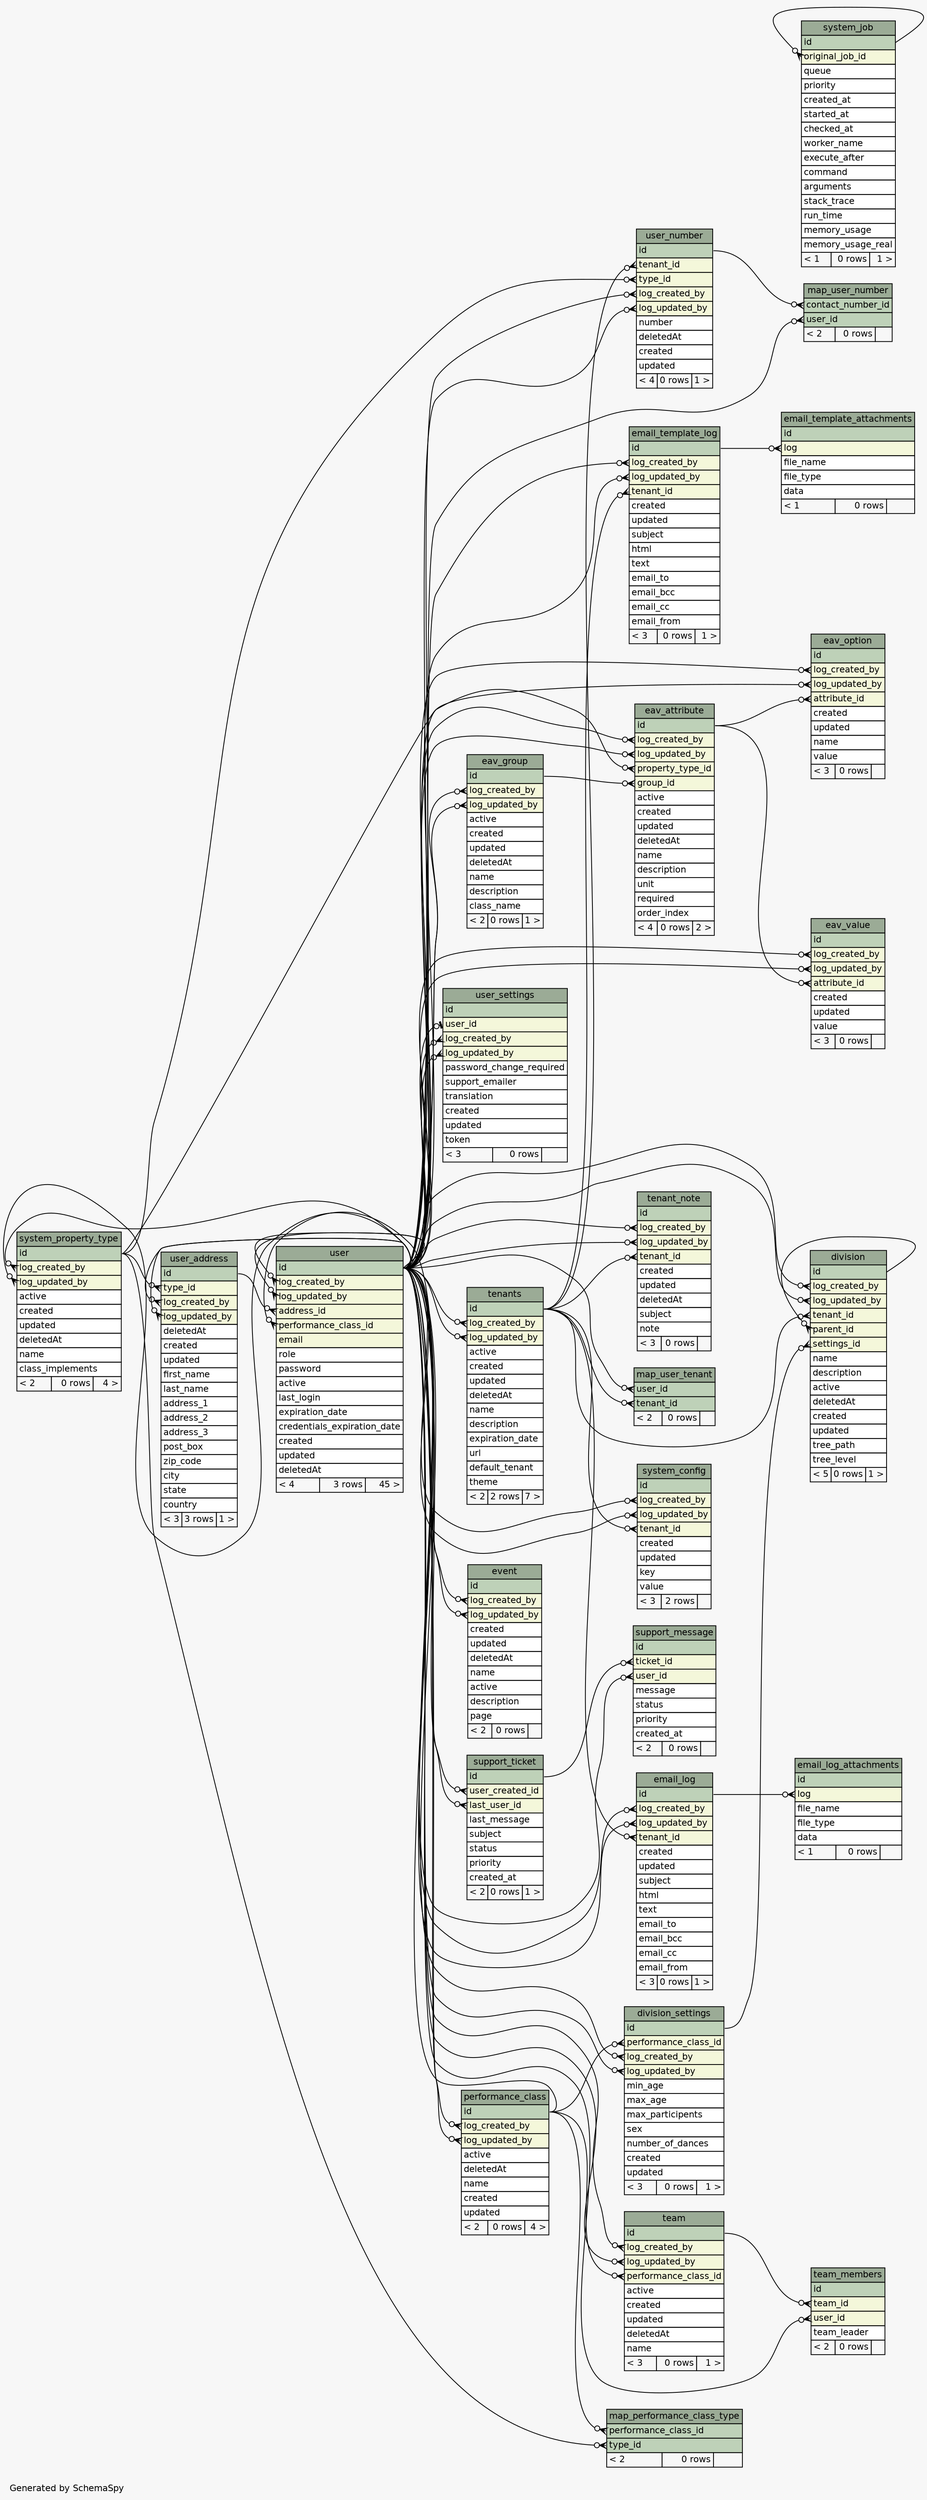 // dot 2.38.0 on Linux 4.9.0-5-amd64
// SchemaSpy rev 590
digraph "largeRelationshipsDiagram" {
  graph [
    rankdir="RL"
    bgcolor="#f7f7f7"
    label="\nGenerated by SchemaSpy"
    labeljust="l"
    nodesep="0.18"
    ranksep="0.46"
    fontname="Helvetica"
    fontsize="11"
  ];
  node [
    fontname="Helvetica"
    fontsize="11"
    shape="plaintext"
  ];
  edge [
    arrowsize="0.8"
  ];
  "division" [
    label=<
    <TABLE BORDER="0" CELLBORDER="1" CELLSPACING="0" BGCOLOR="#ffffff">
      <TR><TD COLSPAN="3" BGCOLOR="#9bab96" ALIGN="CENTER">division</TD></TR>
      <TR><TD PORT="id" COLSPAN="3" BGCOLOR="#bed1b8" ALIGN="LEFT">id</TD></TR>
      <TR><TD PORT="log_created_by" COLSPAN="3" BGCOLOR="#f4f7da" ALIGN="LEFT">log_created_by</TD></TR>
      <TR><TD PORT="log_updated_by" COLSPAN="3" BGCOLOR="#f4f7da" ALIGN="LEFT">log_updated_by</TD></TR>
      <TR><TD PORT="tenant_id" COLSPAN="3" BGCOLOR="#f4f7da" ALIGN="LEFT">tenant_id</TD></TR>
      <TR><TD PORT="parent_id" COLSPAN="3" BGCOLOR="#f4f7da" ALIGN="LEFT">parent_id</TD></TR>
      <TR><TD PORT="settings_id" COLSPAN="3" BGCOLOR="#f4f7da" ALIGN="LEFT">settings_id</TD></TR>
      <TR><TD PORT="name" COLSPAN="3" ALIGN="LEFT">name</TD></TR>
      <TR><TD PORT="description" COLSPAN="3" ALIGN="LEFT">description</TD></TR>
      <TR><TD PORT="active" COLSPAN="3" ALIGN="LEFT">active</TD></TR>
      <TR><TD PORT="deletedAt" COLSPAN="3" ALIGN="LEFT">deletedAt</TD></TR>
      <TR><TD PORT="created" COLSPAN="3" ALIGN="LEFT">created</TD></TR>
      <TR><TD PORT="updated" COLSPAN="3" ALIGN="LEFT">updated</TD></TR>
      <TR><TD PORT="tree_path" COLSPAN="3" ALIGN="LEFT">tree_path</TD></TR>
      <TR><TD PORT="tree_level" COLSPAN="3" ALIGN="LEFT">tree_level</TD></TR>
      <TR><TD ALIGN="LEFT" BGCOLOR="#f7f7f7">&lt; 5</TD><TD ALIGN="RIGHT" BGCOLOR="#f7f7f7">0 rows</TD><TD ALIGN="RIGHT" BGCOLOR="#f7f7f7">1 &gt;</TD></TR>
    </TABLE>>
    URL="tables/division.html"
    tooltip="division"
  ];
  "division_settings" [
    label=<
    <TABLE BORDER="0" CELLBORDER="1" CELLSPACING="0" BGCOLOR="#ffffff">
      <TR><TD COLSPAN="3" BGCOLOR="#9bab96" ALIGN="CENTER">division_settings</TD></TR>
      <TR><TD PORT="id" COLSPAN="3" BGCOLOR="#bed1b8" ALIGN="LEFT">id</TD></TR>
      <TR><TD PORT="performance_class_id" COLSPAN="3" BGCOLOR="#f4f7da" ALIGN="LEFT">performance_class_id</TD></TR>
      <TR><TD PORT="log_created_by" COLSPAN="3" BGCOLOR="#f4f7da" ALIGN="LEFT">log_created_by</TD></TR>
      <TR><TD PORT="log_updated_by" COLSPAN="3" BGCOLOR="#f4f7da" ALIGN="LEFT">log_updated_by</TD></TR>
      <TR><TD PORT="min_age" COLSPAN="3" ALIGN="LEFT">min_age</TD></TR>
      <TR><TD PORT="max_age" COLSPAN="3" ALIGN="LEFT">max_age</TD></TR>
      <TR><TD PORT="max_participents" COLSPAN="3" ALIGN="LEFT">max_participents</TD></TR>
      <TR><TD PORT="sex" COLSPAN="3" ALIGN="LEFT">sex</TD></TR>
      <TR><TD PORT="number_of_dances" COLSPAN="3" ALIGN="LEFT">number_of_dances</TD></TR>
      <TR><TD PORT="created" COLSPAN="3" ALIGN="LEFT">created</TD></TR>
      <TR><TD PORT="updated" COLSPAN="3" ALIGN="LEFT">updated</TD></TR>
      <TR><TD ALIGN="LEFT" BGCOLOR="#f7f7f7">&lt; 3</TD><TD ALIGN="RIGHT" BGCOLOR="#f7f7f7">0 rows</TD><TD ALIGN="RIGHT" BGCOLOR="#f7f7f7">1 &gt;</TD></TR>
    </TABLE>>
    URL="tables/division_settings.html"
    tooltip="division_settings"
  ];
  "eav_attribute" [
    label=<
    <TABLE BORDER="0" CELLBORDER="1" CELLSPACING="0" BGCOLOR="#ffffff">
      <TR><TD COLSPAN="3" BGCOLOR="#9bab96" ALIGN="CENTER">eav_attribute</TD></TR>
      <TR><TD PORT="id" COLSPAN="3" BGCOLOR="#bed1b8" ALIGN="LEFT">id</TD></TR>
      <TR><TD PORT="log_created_by" COLSPAN="3" BGCOLOR="#f4f7da" ALIGN="LEFT">log_created_by</TD></TR>
      <TR><TD PORT="log_updated_by" COLSPAN="3" BGCOLOR="#f4f7da" ALIGN="LEFT">log_updated_by</TD></TR>
      <TR><TD PORT="property_type_id" COLSPAN="3" BGCOLOR="#f4f7da" ALIGN="LEFT">property_type_id</TD></TR>
      <TR><TD PORT="group_id" COLSPAN="3" BGCOLOR="#f4f7da" ALIGN="LEFT">group_id</TD></TR>
      <TR><TD PORT="active" COLSPAN="3" ALIGN="LEFT">active</TD></TR>
      <TR><TD PORT="created" COLSPAN="3" ALIGN="LEFT">created</TD></TR>
      <TR><TD PORT="updated" COLSPAN="3" ALIGN="LEFT">updated</TD></TR>
      <TR><TD PORT="deletedAt" COLSPAN="3" ALIGN="LEFT">deletedAt</TD></TR>
      <TR><TD PORT="name" COLSPAN="3" ALIGN="LEFT">name</TD></TR>
      <TR><TD PORT="description" COLSPAN="3" ALIGN="LEFT">description</TD></TR>
      <TR><TD PORT="unit" COLSPAN="3" ALIGN="LEFT">unit</TD></TR>
      <TR><TD PORT="required" COLSPAN="3" ALIGN="LEFT">required</TD></TR>
      <TR><TD PORT="order_index" COLSPAN="3" ALIGN="LEFT">order_index</TD></TR>
      <TR><TD ALIGN="LEFT" BGCOLOR="#f7f7f7">&lt; 4</TD><TD ALIGN="RIGHT" BGCOLOR="#f7f7f7">0 rows</TD><TD ALIGN="RIGHT" BGCOLOR="#f7f7f7">2 &gt;</TD></TR>
    </TABLE>>
    URL="tables/eav_attribute.html"
    tooltip="eav_attribute"
  ];
  "eav_group" [
    label=<
    <TABLE BORDER="0" CELLBORDER="1" CELLSPACING="0" BGCOLOR="#ffffff">
      <TR><TD COLSPAN="3" BGCOLOR="#9bab96" ALIGN="CENTER">eav_group</TD></TR>
      <TR><TD PORT="id" COLSPAN="3" BGCOLOR="#bed1b8" ALIGN="LEFT">id</TD></TR>
      <TR><TD PORT="log_created_by" COLSPAN="3" BGCOLOR="#f4f7da" ALIGN="LEFT">log_created_by</TD></TR>
      <TR><TD PORT="log_updated_by" COLSPAN="3" BGCOLOR="#f4f7da" ALIGN="LEFT">log_updated_by</TD></TR>
      <TR><TD PORT="active" COLSPAN="3" ALIGN="LEFT">active</TD></TR>
      <TR><TD PORT="created" COLSPAN="3" ALIGN="LEFT">created</TD></TR>
      <TR><TD PORT="updated" COLSPAN="3" ALIGN="LEFT">updated</TD></TR>
      <TR><TD PORT="deletedAt" COLSPAN="3" ALIGN="LEFT">deletedAt</TD></TR>
      <TR><TD PORT="name" COLSPAN="3" ALIGN="LEFT">name</TD></TR>
      <TR><TD PORT="description" COLSPAN="3" ALIGN="LEFT">description</TD></TR>
      <TR><TD PORT="class_name" COLSPAN="3" ALIGN="LEFT">class_name</TD></TR>
      <TR><TD ALIGN="LEFT" BGCOLOR="#f7f7f7">&lt; 2</TD><TD ALIGN="RIGHT" BGCOLOR="#f7f7f7">0 rows</TD><TD ALIGN="RIGHT" BGCOLOR="#f7f7f7">1 &gt;</TD></TR>
    </TABLE>>
    URL="tables/eav_group.html"
    tooltip="eav_group"
  ];
  "eav_option" [
    label=<
    <TABLE BORDER="0" CELLBORDER="1" CELLSPACING="0" BGCOLOR="#ffffff">
      <TR><TD COLSPAN="3" BGCOLOR="#9bab96" ALIGN="CENTER">eav_option</TD></TR>
      <TR><TD PORT="id" COLSPAN="3" BGCOLOR="#bed1b8" ALIGN="LEFT">id</TD></TR>
      <TR><TD PORT="log_created_by" COLSPAN="3" BGCOLOR="#f4f7da" ALIGN="LEFT">log_created_by</TD></TR>
      <TR><TD PORT="log_updated_by" COLSPAN="3" BGCOLOR="#f4f7da" ALIGN="LEFT">log_updated_by</TD></TR>
      <TR><TD PORT="attribute_id" COLSPAN="3" BGCOLOR="#f4f7da" ALIGN="LEFT">attribute_id</TD></TR>
      <TR><TD PORT="created" COLSPAN="3" ALIGN="LEFT">created</TD></TR>
      <TR><TD PORT="updated" COLSPAN="3" ALIGN="LEFT">updated</TD></TR>
      <TR><TD PORT="name" COLSPAN="3" ALIGN="LEFT">name</TD></TR>
      <TR><TD PORT="value" COLSPAN="3" ALIGN="LEFT">value</TD></TR>
      <TR><TD ALIGN="LEFT" BGCOLOR="#f7f7f7">&lt; 3</TD><TD ALIGN="RIGHT" BGCOLOR="#f7f7f7">0 rows</TD><TD ALIGN="RIGHT" BGCOLOR="#f7f7f7">  </TD></TR>
    </TABLE>>
    URL="tables/eav_option.html"
    tooltip="eav_option"
  ];
  "eav_value" [
    label=<
    <TABLE BORDER="0" CELLBORDER="1" CELLSPACING="0" BGCOLOR="#ffffff">
      <TR><TD COLSPAN="3" BGCOLOR="#9bab96" ALIGN="CENTER">eav_value</TD></TR>
      <TR><TD PORT="id" COLSPAN="3" BGCOLOR="#bed1b8" ALIGN="LEFT">id</TD></TR>
      <TR><TD PORT="log_created_by" COLSPAN="3" BGCOLOR="#f4f7da" ALIGN="LEFT">log_created_by</TD></TR>
      <TR><TD PORT="log_updated_by" COLSPAN="3" BGCOLOR="#f4f7da" ALIGN="LEFT">log_updated_by</TD></TR>
      <TR><TD PORT="attribute_id" COLSPAN="3" BGCOLOR="#f4f7da" ALIGN="LEFT">attribute_id</TD></TR>
      <TR><TD PORT="created" COLSPAN="3" ALIGN="LEFT">created</TD></TR>
      <TR><TD PORT="updated" COLSPAN="3" ALIGN="LEFT">updated</TD></TR>
      <TR><TD PORT="value" COLSPAN="3" ALIGN="LEFT">value</TD></TR>
      <TR><TD ALIGN="LEFT" BGCOLOR="#f7f7f7">&lt; 3</TD><TD ALIGN="RIGHT" BGCOLOR="#f7f7f7">0 rows</TD><TD ALIGN="RIGHT" BGCOLOR="#f7f7f7">  </TD></TR>
    </TABLE>>
    URL="tables/eav_value.html"
    tooltip="eav_value"
  ];
  "email_log" [
    label=<
    <TABLE BORDER="0" CELLBORDER="1" CELLSPACING="0" BGCOLOR="#ffffff">
      <TR><TD COLSPAN="3" BGCOLOR="#9bab96" ALIGN="CENTER">email_log</TD></TR>
      <TR><TD PORT="id" COLSPAN="3" BGCOLOR="#bed1b8" ALIGN="LEFT">id</TD></TR>
      <TR><TD PORT="log_created_by" COLSPAN="3" BGCOLOR="#f4f7da" ALIGN="LEFT">log_created_by</TD></TR>
      <TR><TD PORT="log_updated_by" COLSPAN="3" BGCOLOR="#f4f7da" ALIGN="LEFT">log_updated_by</TD></TR>
      <TR><TD PORT="tenant_id" COLSPAN="3" BGCOLOR="#f4f7da" ALIGN="LEFT">tenant_id</TD></TR>
      <TR><TD PORT="created" COLSPAN="3" ALIGN="LEFT">created</TD></TR>
      <TR><TD PORT="updated" COLSPAN="3" ALIGN="LEFT">updated</TD></TR>
      <TR><TD PORT="subject" COLSPAN="3" ALIGN="LEFT">subject</TD></TR>
      <TR><TD PORT="html" COLSPAN="3" ALIGN="LEFT">html</TD></TR>
      <TR><TD PORT="text" COLSPAN="3" ALIGN="LEFT">text</TD></TR>
      <TR><TD PORT="email_to" COLSPAN="3" ALIGN="LEFT">email_to</TD></TR>
      <TR><TD PORT="email_bcc" COLSPAN="3" ALIGN="LEFT">email_bcc</TD></TR>
      <TR><TD PORT="email_cc" COLSPAN="3" ALIGN="LEFT">email_cc</TD></TR>
      <TR><TD PORT="email_from" COLSPAN="3" ALIGN="LEFT">email_from</TD></TR>
      <TR><TD ALIGN="LEFT" BGCOLOR="#f7f7f7">&lt; 3</TD><TD ALIGN="RIGHT" BGCOLOR="#f7f7f7">0 rows</TD><TD ALIGN="RIGHT" BGCOLOR="#f7f7f7">1 &gt;</TD></TR>
    </TABLE>>
    URL="tables/email_log.html"
    tooltip="email_log"
  ];
  "email_log_attachments" [
    label=<
    <TABLE BORDER="0" CELLBORDER="1" CELLSPACING="0" BGCOLOR="#ffffff">
      <TR><TD COLSPAN="3" BGCOLOR="#9bab96" ALIGN="CENTER">email_log_attachments</TD></TR>
      <TR><TD PORT="id" COLSPAN="3" BGCOLOR="#bed1b8" ALIGN="LEFT">id</TD></TR>
      <TR><TD PORT="log" COLSPAN="3" BGCOLOR="#f4f7da" ALIGN="LEFT">log</TD></TR>
      <TR><TD PORT="file_name" COLSPAN="3" ALIGN="LEFT">file_name</TD></TR>
      <TR><TD PORT="file_type" COLSPAN="3" ALIGN="LEFT">file_type</TD></TR>
      <TR><TD PORT="data" COLSPAN="3" ALIGN="LEFT">data</TD></TR>
      <TR><TD ALIGN="LEFT" BGCOLOR="#f7f7f7">&lt; 1</TD><TD ALIGN="RIGHT" BGCOLOR="#f7f7f7">0 rows</TD><TD ALIGN="RIGHT" BGCOLOR="#f7f7f7">  </TD></TR>
    </TABLE>>
    URL="tables/email_log_attachments.html"
    tooltip="email_log_attachments"
  ];
  "email_template_attachments" [
    label=<
    <TABLE BORDER="0" CELLBORDER="1" CELLSPACING="0" BGCOLOR="#ffffff">
      <TR><TD COLSPAN="3" BGCOLOR="#9bab96" ALIGN="CENTER">email_template_attachments</TD></TR>
      <TR><TD PORT="id" COLSPAN="3" BGCOLOR="#bed1b8" ALIGN="LEFT">id</TD></TR>
      <TR><TD PORT="log" COLSPAN="3" BGCOLOR="#f4f7da" ALIGN="LEFT">log</TD></TR>
      <TR><TD PORT="file_name" COLSPAN="3" ALIGN="LEFT">file_name</TD></TR>
      <TR><TD PORT="file_type" COLSPAN="3" ALIGN="LEFT">file_type</TD></TR>
      <TR><TD PORT="data" COLSPAN="3" ALIGN="LEFT">data</TD></TR>
      <TR><TD ALIGN="LEFT" BGCOLOR="#f7f7f7">&lt; 1</TD><TD ALIGN="RIGHT" BGCOLOR="#f7f7f7">0 rows</TD><TD ALIGN="RIGHT" BGCOLOR="#f7f7f7">  </TD></TR>
    </TABLE>>
    URL="tables/email_template_attachments.html"
    tooltip="email_template_attachments"
  ];
  "email_template_log" [
    label=<
    <TABLE BORDER="0" CELLBORDER="1" CELLSPACING="0" BGCOLOR="#ffffff">
      <TR><TD COLSPAN="3" BGCOLOR="#9bab96" ALIGN="CENTER">email_template_log</TD></TR>
      <TR><TD PORT="id" COLSPAN="3" BGCOLOR="#bed1b8" ALIGN="LEFT">id</TD></TR>
      <TR><TD PORT="log_created_by" COLSPAN="3" BGCOLOR="#f4f7da" ALIGN="LEFT">log_created_by</TD></TR>
      <TR><TD PORT="log_updated_by" COLSPAN="3" BGCOLOR="#f4f7da" ALIGN="LEFT">log_updated_by</TD></TR>
      <TR><TD PORT="tenant_id" COLSPAN="3" BGCOLOR="#f4f7da" ALIGN="LEFT">tenant_id</TD></TR>
      <TR><TD PORT="created" COLSPAN="3" ALIGN="LEFT">created</TD></TR>
      <TR><TD PORT="updated" COLSPAN="3" ALIGN="LEFT">updated</TD></TR>
      <TR><TD PORT="subject" COLSPAN="3" ALIGN="LEFT">subject</TD></TR>
      <TR><TD PORT="html" COLSPAN="3" ALIGN="LEFT">html</TD></TR>
      <TR><TD PORT="text" COLSPAN="3" ALIGN="LEFT">text</TD></TR>
      <TR><TD PORT="email_to" COLSPAN="3" ALIGN="LEFT">email_to</TD></TR>
      <TR><TD PORT="email_bcc" COLSPAN="3" ALIGN="LEFT">email_bcc</TD></TR>
      <TR><TD PORT="email_cc" COLSPAN="3" ALIGN="LEFT">email_cc</TD></TR>
      <TR><TD PORT="email_from" COLSPAN="3" ALIGN="LEFT">email_from</TD></TR>
      <TR><TD ALIGN="LEFT" BGCOLOR="#f7f7f7">&lt; 3</TD><TD ALIGN="RIGHT" BGCOLOR="#f7f7f7">0 rows</TD><TD ALIGN="RIGHT" BGCOLOR="#f7f7f7">1 &gt;</TD></TR>
    </TABLE>>
    URL="tables/email_template_log.html"
    tooltip="email_template_log"
  ];
  "event" [
    label=<
    <TABLE BORDER="0" CELLBORDER="1" CELLSPACING="0" BGCOLOR="#ffffff">
      <TR><TD COLSPAN="3" BGCOLOR="#9bab96" ALIGN="CENTER">event</TD></TR>
      <TR><TD PORT="id" COLSPAN="3" BGCOLOR="#bed1b8" ALIGN="LEFT">id</TD></TR>
      <TR><TD PORT="log_created_by" COLSPAN="3" BGCOLOR="#f4f7da" ALIGN="LEFT">log_created_by</TD></TR>
      <TR><TD PORT="log_updated_by" COLSPAN="3" BGCOLOR="#f4f7da" ALIGN="LEFT">log_updated_by</TD></TR>
      <TR><TD PORT="created" COLSPAN="3" ALIGN="LEFT">created</TD></TR>
      <TR><TD PORT="updated" COLSPAN="3" ALIGN="LEFT">updated</TD></TR>
      <TR><TD PORT="deletedAt" COLSPAN="3" ALIGN="LEFT">deletedAt</TD></TR>
      <TR><TD PORT="name" COLSPAN="3" ALIGN="LEFT">name</TD></TR>
      <TR><TD PORT="active" COLSPAN="3" ALIGN="LEFT">active</TD></TR>
      <TR><TD PORT="description" COLSPAN="3" ALIGN="LEFT">description</TD></TR>
      <TR><TD PORT="page" COLSPAN="3" ALIGN="LEFT">page</TD></TR>
      <TR><TD ALIGN="LEFT" BGCOLOR="#f7f7f7">&lt; 2</TD><TD ALIGN="RIGHT" BGCOLOR="#f7f7f7">0 rows</TD><TD ALIGN="RIGHT" BGCOLOR="#f7f7f7">  </TD></TR>
    </TABLE>>
    URL="tables/event.html"
    tooltip="event"
  ];
  "map_performance_class_type" [
    label=<
    <TABLE BORDER="0" CELLBORDER="1" CELLSPACING="0" BGCOLOR="#ffffff">
      <TR><TD COLSPAN="3" BGCOLOR="#9bab96" ALIGN="CENTER">map_performance_class_type</TD></TR>
      <TR><TD PORT="performance_class_id" COLSPAN="3" BGCOLOR="#bed1b8" ALIGN="LEFT">performance_class_id</TD></TR>
      <TR><TD PORT="type_id" COLSPAN="3" BGCOLOR="#bed1b8" ALIGN="LEFT">type_id</TD></TR>
      <TR><TD ALIGN="LEFT" BGCOLOR="#f7f7f7">&lt; 2</TD><TD ALIGN="RIGHT" BGCOLOR="#f7f7f7">0 rows</TD><TD ALIGN="RIGHT" BGCOLOR="#f7f7f7">  </TD></TR>
    </TABLE>>
    URL="tables/map_performance_class_type.html"
    tooltip="map_performance_class_type"
  ];
  "map_user_number" [
    label=<
    <TABLE BORDER="0" CELLBORDER="1" CELLSPACING="0" BGCOLOR="#ffffff">
      <TR><TD COLSPAN="3" BGCOLOR="#9bab96" ALIGN="CENTER">map_user_number</TD></TR>
      <TR><TD PORT="contact_number_id" COLSPAN="3" BGCOLOR="#bed1b8" ALIGN="LEFT">contact_number_id</TD></TR>
      <TR><TD PORT="user_id" COLSPAN="3" BGCOLOR="#bed1b8" ALIGN="LEFT">user_id</TD></TR>
      <TR><TD ALIGN="LEFT" BGCOLOR="#f7f7f7">&lt; 2</TD><TD ALIGN="RIGHT" BGCOLOR="#f7f7f7">0 rows</TD><TD ALIGN="RIGHT" BGCOLOR="#f7f7f7">  </TD></TR>
    </TABLE>>
    URL="tables/map_user_number.html"
    tooltip="map_user_number"
  ];
  "map_user_tenant" [
    label=<
    <TABLE BORDER="0" CELLBORDER="1" CELLSPACING="0" BGCOLOR="#ffffff">
      <TR><TD COLSPAN="3" BGCOLOR="#9bab96" ALIGN="CENTER">map_user_tenant</TD></TR>
      <TR><TD PORT="user_id" COLSPAN="3" BGCOLOR="#bed1b8" ALIGN="LEFT">user_id</TD></TR>
      <TR><TD PORT="tenant_id" COLSPAN="3" BGCOLOR="#bed1b8" ALIGN="LEFT">tenant_id</TD></TR>
      <TR><TD ALIGN="LEFT" BGCOLOR="#f7f7f7">&lt; 2</TD><TD ALIGN="RIGHT" BGCOLOR="#f7f7f7">0 rows</TD><TD ALIGN="RIGHT" BGCOLOR="#f7f7f7">  </TD></TR>
    </TABLE>>
    URL="tables/map_user_tenant.html"
    tooltip="map_user_tenant"
  ];
  "performance_class" [
    label=<
    <TABLE BORDER="0" CELLBORDER="1" CELLSPACING="0" BGCOLOR="#ffffff">
      <TR><TD COLSPAN="3" BGCOLOR="#9bab96" ALIGN="CENTER">performance_class</TD></TR>
      <TR><TD PORT="id" COLSPAN="3" BGCOLOR="#bed1b8" ALIGN="LEFT">id</TD></TR>
      <TR><TD PORT="log_created_by" COLSPAN="3" BGCOLOR="#f4f7da" ALIGN="LEFT">log_created_by</TD></TR>
      <TR><TD PORT="log_updated_by" COLSPAN="3" BGCOLOR="#f4f7da" ALIGN="LEFT">log_updated_by</TD></TR>
      <TR><TD PORT="active" COLSPAN="3" ALIGN="LEFT">active</TD></TR>
      <TR><TD PORT="deletedAt" COLSPAN="3" ALIGN="LEFT">deletedAt</TD></TR>
      <TR><TD PORT="name" COLSPAN="3" ALIGN="LEFT">name</TD></TR>
      <TR><TD PORT="created" COLSPAN="3" ALIGN="LEFT">created</TD></TR>
      <TR><TD PORT="updated" COLSPAN="3" ALIGN="LEFT">updated</TD></TR>
      <TR><TD ALIGN="LEFT" BGCOLOR="#f7f7f7">&lt; 2</TD><TD ALIGN="RIGHT" BGCOLOR="#f7f7f7">0 rows</TD><TD ALIGN="RIGHT" BGCOLOR="#f7f7f7">4 &gt;</TD></TR>
    </TABLE>>
    URL="tables/performance_class.html"
    tooltip="performance_class"
  ];
  "support_message" [
    label=<
    <TABLE BORDER="0" CELLBORDER="1" CELLSPACING="0" BGCOLOR="#ffffff">
      <TR><TD COLSPAN="3" BGCOLOR="#9bab96" ALIGN="CENTER">support_message</TD></TR>
      <TR><TD PORT="id" COLSPAN="3" BGCOLOR="#bed1b8" ALIGN="LEFT">id</TD></TR>
      <TR><TD PORT="ticket_id" COLSPAN="3" BGCOLOR="#f4f7da" ALIGN="LEFT">ticket_id</TD></TR>
      <TR><TD PORT="user_id" COLSPAN="3" BGCOLOR="#f4f7da" ALIGN="LEFT">user_id</TD></TR>
      <TR><TD PORT="message" COLSPAN="3" ALIGN="LEFT">message</TD></TR>
      <TR><TD PORT="status" COLSPAN="3" ALIGN="LEFT">status</TD></TR>
      <TR><TD PORT="priority" COLSPAN="3" ALIGN="LEFT">priority</TD></TR>
      <TR><TD PORT="created_at" COLSPAN="3" ALIGN="LEFT">created_at</TD></TR>
      <TR><TD ALIGN="LEFT" BGCOLOR="#f7f7f7">&lt; 2</TD><TD ALIGN="RIGHT" BGCOLOR="#f7f7f7">0 rows</TD><TD ALIGN="RIGHT" BGCOLOR="#f7f7f7">  </TD></TR>
    </TABLE>>
    URL="tables/support_message.html"
    tooltip="support_message"
  ];
  "support_ticket" [
    label=<
    <TABLE BORDER="0" CELLBORDER="1" CELLSPACING="0" BGCOLOR="#ffffff">
      <TR><TD COLSPAN="3" BGCOLOR="#9bab96" ALIGN="CENTER">support_ticket</TD></TR>
      <TR><TD PORT="id" COLSPAN="3" BGCOLOR="#bed1b8" ALIGN="LEFT">id</TD></TR>
      <TR><TD PORT="user_created_id" COLSPAN="3" BGCOLOR="#f4f7da" ALIGN="LEFT">user_created_id</TD></TR>
      <TR><TD PORT="last_user_id" COLSPAN="3" BGCOLOR="#f4f7da" ALIGN="LEFT">last_user_id</TD></TR>
      <TR><TD PORT="last_message" COLSPAN="3" ALIGN="LEFT">last_message</TD></TR>
      <TR><TD PORT="subject" COLSPAN="3" ALIGN="LEFT">subject</TD></TR>
      <TR><TD PORT="status" COLSPAN="3" ALIGN="LEFT">status</TD></TR>
      <TR><TD PORT="priority" COLSPAN="3" ALIGN="LEFT">priority</TD></TR>
      <TR><TD PORT="created_at" COLSPAN="3" ALIGN="LEFT">created_at</TD></TR>
      <TR><TD ALIGN="LEFT" BGCOLOR="#f7f7f7">&lt; 2</TD><TD ALIGN="RIGHT" BGCOLOR="#f7f7f7">0 rows</TD><TD ALIGN="RIGHT" BGCOLOR="#f7f7f7">1 &gt;</TD></TR>
    </TABLE>>
    URL="tables/support_ticket.html"
    tooltip="support_ticket"
  ];
  "system_config" [
    label=<
    <TABLE BORDER="0" CELLBORDER="1" CELLSPACING="0" BGCOLOR="#ffffff">
      <TR><TD COLSPAN="3" BGCOLOR="#9bab96" ALIGN="CENTER">system_config</TD></TR>
      <TR><TD PORT="id" COLSPAN="3" BGCOLOR="#bed1b8" ALIGN="LEFT">id</TD></TR>
      <TR><TD PORT="log_created_by" COLSPAN="3" BGCOLOR="#f4f7da" ALIGN="LEFT">log_created_by</TD></TR>
      <TR><TD PORT="log_updated_by" COLSPAN="3" BGCOLOR="#f4f7da" ALIGN="LEFT">log_updated_by</TD></TR>
      <TR><TD PORT="tenant_id" COLSPAN="3" BGCOLOR="#f4f7da" ALIGN="LEFT">tenant_id</TD></TR>
      <TR><TD PORT="created" COLSPAN="3" ALIGN="LEFT">created</TD></TR>
      <TR><TD PORT="updated" COLSPAN="3" ALIGN="LEFT">updated</TD></TR>
      <TR><TD PORT="key" COLSPAN="3" ALIGN="LEFT">key</TD></TR>
      <TR><TD PORT="value" COLSPAN="3" ALIGN="LEFT">value</TD></TR>
      <TR><TD ALIGN="LEFT" BGCOLOR="#f7f7f7">&lt; 3</TD><TD ALIGN="RIGHT" BGCOLOR="#f7f7f7">2 rows</TD><TD ALIGN="RIGHT" BGCOLOR="#f7f7f7">  </TD></TR>
    </TABLE>>
    URL="tables/system_config.html"
    tooltip="system_config"
  ];
  "system_job" [
    label=<
    <TABLE BORDER="0" CELLBORDER="1" CELLSPACING="0" BGCOLOR="#ffffff">
      <TR><TD COLSPAN="3" BGCOLOR="#9bab96" ALIGN="CENTER">system_job</TD></TR>
      <TR><TD PORT="id" COLSPAN="3" BGCOLOR="#bed1b8" ALIGN="LEFT">id</TD></TR>
      <TR><TD PORT="original_job_id" COLSPAN="3" BGCOLOR="#f4f7da" ALIGN="LEFT">original_job_id</TD></TR>
      <TR><TD PORT="queue" COLSPAN="3" ALIGN="LEFT">queue</TD></TR>
      <TR><TD PORT="priority" COLSPAN="3" ALIGN="LEFT">priority</TD></TR>
      <TR><TD PORT="created_at" COLSPAN="3" ALIGN="LEFT">created_at</TD></TR>
      <TR><TD PORT="started_at" COLSPAN="3" ALIGN="LEFT">started_at</TD></TR>
      <TR><TD PORT="checked_at" COLSPAN="3" ALIGN="LEFT">checked_at</TD></TR>
      <TR><TD PORT="worker_name" COLSPAN="3" ALIGN="LEFT">worker_name</TD></TR>
      <TR><TD PORT="execute_after" COLSPAN="3" ALIGN="LEFT">execute_after</TD></TR>
      <TR><TD PORT="command" COLSPAN="3" ALIGN="LEFT">command</TD></TR>
      <TR><TD PORT="arguments" COLSPAN="3" ALIGN="LEFT">arguments</TD></TR>
      <TR><TD PORT="stack_trace" COLSPAN="3" ALIGN="LEFT">stack_trace</TD></TR>
      <TR><TD PORT="run_time" COLSPAN="3" ALIGN="LEFT">run_time</TD></TR>
      <TR><TD PORT="memory_usage" COLSPAN="3" ALIGN="LEFT">memory_usage</TD></TR>
      <TR><TD PORT="memory_usage_real" COLSPAN="3" ALIGN="LEFT">memory_usage_real</TD></TR>
      <TR><TD ALIGN="LEFT" BGCOLOR="#f7f7f7">&lt; 1</TD><TD ALIGN="RIGHT" BGCOLOR="#f7f7f7">0 rows</TD><TD ALIGN="RIGHT" BGCOLOR="#f7f7f7">1 &gt;</TD></TR>
    </TABLE>>
    URL="tables/system_job.html"
    tooltip="system_job"
  ];
  "system_property_type" [
    label=<
    <TABLE BORDER="0" CELLBORDER="1" CELLSPACING="0" BGCOLOR="#ffffff">
      <TR><TD COLSPAN="3" BGCOLOR="#9bab96" ALIGN="CENTER">system_property_type</TD></TR>
      <TR><TD PORT="id" COLSPAN="3" BGCOLOR="#bed1b8" ALIGN="LEFT">id</TD></TR>
      <TR><TD PORT="log_created_by" COLSPAN="3" BGCOLOR="#f4f7da" ALIGN="LEFT">log_created_by</TD></TR>
      <TR><TD PORT="log_updated_by" COLSPAN="3" BGCOLOR="#f4f7da" ALIGN="LEFT">log_updated_by</TD></TR>
      <TR><TD PORT="active" COLSPAN="3" ALIGN="LEFT">active</TD></TR>
      <TR><TD PORT="created" COLSPAN="3" ALIGN="LEFT">created</TD></TR>
      <TR><TD PORT="updated" COLSPAN="3" ALIGN="LEFT">updated</TD></TR>
      <TR><TD PORT="deletedAt" COLSPAN="3" ALIGN="LEFT">deletedAt</TD></TR>
      <TR><TD PORT="name" COLSPAN="3" ALIGN="LEFT">name</TD></TR>
      <TR><TD PORT="class_implements" COLSPAN="3" ALIGN="LEFT">class_implements</TD></TR>
      <TR><TD ALIGN="LEFT" BGCOLOR="#f7f7f7">&lt; 2</TD><TD ALIGN="RIGHT" BGCOLOR="#f7f7f7">0 rows</TD><TD ALIGN="RIGHT" BGCOLOR="#f7f7f7">4 &gt;</TD></TR>
    </TABLE>>
    URL="tables/system_property_type.html"
    tooltip="system_property_type"
  ];
  "team" [
    label=<
    <TABLE BORDER="0" CELLBORDER="1" CELLSPACING="0" BGCOLOR="#ffffff">
      <TR><TD COLSPAN="3" BGCOLOR="#9bab96" ALIGN="CENTER">team</TD></TR>
      <TR><TD PORT="id" COLSPAN="3" BGCOLOR="#bed1b8" ALIGN="LEFT">id</TD></TR>
      <TR><TD PORT="log_created_by" COLSPAN="3" BGCOLOR="#f4f7da" ALIGN="LEFT">log_created_by</TD></TR>
      <TR><TD PORT="log_updated_by" COLSPAN="3" BGCOLOR="#f4f7da" ALIGN="LEFT">log_updated_by</TD></TR>
      <TR><TD PORT="performance_class_id" COLSPAN="3" BGCOLOR="#f4f7da" ALIGN="LEFT">performance_class_id</TD></TR>
      <TR><TD PORT="active" COLSPAN="3" ALIGN="LEFT">active</TD></TR>
      <TR><TD PORT="created" COLSPAN="3" ALIGN="LEFT">created</TD></TR>
      <TR><TD PORT="updated" COLSPAN="3" ALIGN="LEFT">updated</TD></TR>
      <TR><TD PORT="deletedAt" COLSPAN="3" ALIGN="LEFT">deletedAt</TD></TR>
      <TR><TD PORT="name" COLSPAN="3" ALIGN="LEFT">name</TD></TR>
      <TR><TD ALIGN="LEFT" BGCOLOR="#f7f7f7">&lt; 3</TD><TD ALIGN="RIGHT" BGCOLOR="#f7f7f7">0 rows</TD><TD ALIGN="RIGHT" BGCOLOR="#f7f7f7">1 &gt;</TD></TR>
    </TABLE>>
    URL="tables/team.html"
    tooltip="team"
  ];
  "team_members" [
    label=<
    <TABLE BORDER="0" CELLBORDER="1" CELLSPACING="0" BGCOLOR="#ffffff">
      <TR><TD COLSPAN="3" BGCOLOR="#9bab96" ALIGN="CENTER">team_members</TD></TR>
      <TR><TD PORT="id" COLSPAN="3" BGCOLOR="#bed1b8" ALIGN="LEFT">id</TD></TR>
      <TR><TD PORT="team_id" COLSPAN="3" BGCOLOR="#f4f7da" ALIGN="LEFT">team_id</TD></TR>
      <TR><TD PORT="user_id" COLSPAN="3" BGCOLOR="#f4f7da" ALIGN="LEFT">user_id</TD></TR>
      <TR><TD PORT="team_leader" COLSPAN="3" ALIGN="LEFT">team_leader</TD></TR>
      <TR><TD ALIGN="LEFT" BGCOLOR="#f7f7f7">&lt; 2</TD><TD ALIGN="RIGHT" BGCOLOR="#f7f7f7">0 rows</TD><TD ALIGN="RIGHT" BGCOLOR="#f7f7f7">  </TD></TR>
    </TABLE>>
    URL="tables/team_members.html"
    tooltip="team_members"
  ];
  "tenant_note" [
    label=<
    <TABLE BORDER="0" CELLBORDER="1" CELLSPACING="0" BGCOLOR="#ffffff">
      <TR><TD COLSPAN="3" BGCOLOR="#9bab96" ALIGN="CENTER">tenant_note</TD></TR>
      <TR><TD PORT="id" COLSPAN="3" BGCOLOR="#bed1b8" ALIGN="LEFT">id</TD></TR>
      <TR><TD PORT="log_created_by" COLSPAN="3" BGCOLOR="#f4f7da" ALIGN="LEFT">log_created_by</TD></TR>
      <TR><TD PORT="log_updated_by" COLSPAN="3" BGCOLOR="#f4f7da" ALIGN="LEFT">log_updated_by</TD></TR>
      <TR><TD PORT="tenant_id" COLSPAN="3" BGCOLOR="#f4f7da" ALIGN="LEFT">tenant_id</TD></TR>
      <TR><TD PORT="created" COLSPAN="3" ALIGN="LEFT">created</TD></TR>
      <TR><TD PORT="updated" COLSPAN="3" ALIGN="LEFT">updated</TD></TR>
      <TR><TD PORT="deletedAt" COLSPAN="3" ALIGN="LEFT">deletedAt</TD></TR>
      <TR><TD PORT="subject" COLSPAN="3" ALIGN="LEFT">subject</TD></TR>
      <TR><TD PORT="note" COLSPAN="3" ALIGN="LEFT">note</TD></TR>
      <TR><TD ALIGN="LEFT" BGCOLOR="#f7f7f7">&lt; 3</TD><TD ALIGN="RIGHT" BGCOLOR="#f7f7f7">0 rows</TD><TD ALIGN="RIGHT" BGCOLOR="#f7f7f7">  </TD></TR>
    </TABLE>>
    URL="tables/tenant_note.html"
    tooltip="tenant_note"
  ];
  "tenants" [
    label=<
    <TABLE BORDER="0" CELLBORDER="1" CELLSPACING="0" BGCOLOR="#ffffff">
      <TR><TD COLSPAN="3" BGCOLOR="#9bab96" ALIGN="CENTER">tenants</TD></TR>
      <TR><TD PORT="id" COLSPAN="3" BGCOLOR="#bed1b8" ALIGN="LEFT">id</TD></TR>
      <TR><TD PORT="log_created_by" COLSPAN="3" BGCOLOR="#f4f7da" ALIGN="LEFT">log_created_by</TD></TR>
      <TR><TD PORT="log_updated_by" COLSPAN="3" BGCOLOR="#f4f7da" ALIGN="LEFT">log_updated_by</TD></TR>
      <TR><TD PORT="active" COLSPAN="3" ALIGN="LEFT">active</TD></TR>
      <TR><TD PORT="created" COLSPAN="3" ALIGN="LEFT">created</TD></TR>
      <TR><TD PORT="updated" COLSPAN="3" ALIGN="LEFT">updated</TD></TR>
      <TR><TD PORT="deletedAt" COLSPAN="3" ALIGN="LEFT">deletedAt</TD></TR>
      <TR><TD PORT="name" COLSPAN="3" ALIGN="LEFT">name</TD></TR>
      <TR><TD PORT="description" COLSPAN="3" ALIGN="LEFT">description</TD></TR>
      <TR><TD PORT="expiration_date" COLSPAN="3" ALIGN="LEFT">expiration_date</TD></TR>
      <TR><TD PORT="url" COLSPAN="3" ALIGN="LEFT">url</TD></TR>
      <TR><TD PORT="default_tenant" COLSPAN="3" ALIGN="LEFT">default_tenant</TD></TR>
      <TR><TD PORT="theme" COLSPAN="3" ALIGN="LEFT">theme</TD></TR>
      <TR><TD ALIGN="LEFT" BGCOLOR="#f7f7f7">&lt; 2</TD><TD ALIGN="RIGHT" BGCOLOR="#f7f7f7">2 rows</TD><TD ALIGN="RIGHT" BGCOLOR="#f7f7f7">7 &gt;</TD></TR>
    </TABLE>>
    URL="tables/tenants.html"
    tooltip="tenants"
  ];
  "user" [
    label=<
    <TABLE BORDER="0" CELLBORDER="1" CELLSPACING="0" BGCOLOR="#ffffff">
      <TR><TD COLSPAN="3" BGCOLOR="#9bab96" ALIGN="CENTER">user</TD></TR>
      <TR><TD PORT="id" COLSPAN="3" BGCOLOR="#bed1b8" ALIGN="LEFT">id</TD></TR>
      <TR><TD PORT="log_created_by" COLSPAN="3" BGCOLOR="#f4f7da" ALIGN="LEFT">log_created_by</TD></TR>
      <TR><TD PORT="log_updated_by" COLSPAN="3" BGCOLOR="#f4f7da" ALIGN="LEFT">log_updated_by</TD></TR>
      <TR><TD PORT="address_id" COLSPAN="3" BGCOLOR="#f4f7da" ALIGN="LEFT">address_id</TD></TR>
      <TR><TD PORT="performance_class_id" COLSPAN="3" BGCOLOR="#f4f7da" ALIGN="LEFT">performance_class_id</TD></TR>
      <TR><TD PORT="email" COLSPAN="3" BGCOLOR="#f4f7da" ALIGN="LEFT">email</TD></TR>
      <TR><TD PORT="role" COLSPAN="3" ALIGN="LEFT">role</TD></TR>
      <TR><TD PORT="password" COLSPAN="3" ALIGN="LEFT">password</TD></TR>
      <TR><TD PORT="active" COLSPAN="3" ALIGN="LEFT">active</TD></TR>
      <TR><TD PORT="last_login" COLSPAN="3" ALIGN="LEFT">last_login</TD></TR>
      <TR><TD PORT="expiration_date" COLSPAN="3" ALIGN="LEFT">expiration_date</TD></TR>
      <TR><TD PORT="credentials_expiration_date" COLSPAN="3" ALIGN="LEFT">credentials_expiration_date</TD></TR>
      <TR><TD PORT="created" COLSPAN="3" ALIGN="LEFT">created</TD></TR>
      <TR><TD PORT="updated" COLSPAN="3" ALIGN="LEFT">updated</TD></TR>
      <TR><TD PORT="deletedAt" COLSPAN="3" ALIGN="LEFT">deletedAt</TD></TR>
      <TR><TD ALIGN="LEFT" BGCOLOR="#f7f7f7">&lt; 4</TD><TD ALIGN="RIGHT" BGCOLOR="#f7f7f7">3 rows</TD><TD ALIGN="RIGHT" BGCOLOR="#f7f7f7">45 &gt;</TD></TR>
    </TABLE>>
    URL="tables/user.html"
    tooltip="user"
  ];
  "user_address" [
    label=<
    <TABLE BORDER="0" CELLBORDER="1" CELLSPACING="0" BGCOLOR="#ffffff">
      <TR><TD COLSPAN="3" BGCOLOR="#9bab96" ALIGN="CENTER">user_address</TD></TR>
      <TR><TD PORT="id" COLSPAN="3" BGCOLOR="#bed1b8" ALIGN="LEFT">id</TD></TR>
      <TR><TD PORT="type_id" COLSPAN="3" BGCOLOR="#f4f7da" ALIGN="LEFT">type_id</TD></TR>
      <TR><TD PORT="log_created_by" COLSPAN="3" BGCOLOR="#f4f7da" ALIGN="LEFT">log_created_by</TD></TR>
      <TR><TD PORT="log_updated_by" COLSPAN="3" BGCOLOR="#f4f7da" ALIGN="LEFT">log_updated_by</TD></TR>
      <TR><TD PORT="deletedAt" COLSPAN="3" ALIGN="LEFT">deletedAt</TD></TR>
      <TR><TD PORT="created" COLSPAN="3" ALIGN="LEFT">created</TD></TR>
      <TR><TD PORT="updated" COLSPAN="3" ALIGN="LEFT">updated</TD></TR>
      <TR><TD PORT="first_name" COLSPAN="3" ALIGN="LEFT">first_name</TD></TR>
      <TR><TD PORT="last_name" COLSPAN="3" ALIGN="LEFT">last_name</TD></TR>
      <TR><TD PORT="address_1" COLSPAN="3" ALIGN="LEFT">address_1</TD></TR>
      <TR><TD PORT="address_2" COLSPAN="3" ALIGN="LEFT">address_2</TD></TR>
      <TR><TD PORT="address_3" COLSPAN="3" ALIGN="LEFT">address_3</TD></TR>
      <TR><TD PORT="post_box" COLSPAN="3" ALIGN="LEFT">post_box</TD></TR>
      <TR><TD PORT="zip_code" COLSPAN="3" ALIGN="LEFT">zip_code</TD></TR>
      <TR><TD PORT="city" COLSPAN="3" ALIGN="LEFT">city</TD></TR>
      <TR><TD PORT="state" COLSPAN="3" ALIGN="LEFT">state</TD></TR>
      <TR><TD PORT="country" COLSPAN="3" ALIGN="LEFT">country</TD></TR>
      <TR><TD ALIGN="LEFT" BGCOLOR="#f7f7f7">&lt; 3</TD><TD ALIGN="RIGHT" BGCOLOR="#f7f7f7">3 rows</TD><TD ALIGN="RIGHT" BGCOLOR="#f7f7f7">1 &gt;</TD></TR>
    </TABLE>>
    URL="tables/user_address.html"
    tooltip="user_address"
  ];
  "user_number" [
    label=<
    <TABLE BORDER="0" CELLBORDER="1" CELLSPACING="0" BGCOLOR="#ffffff">
      <TR><TD COLSPAN="3" BGCOLOR="#9bab96" ALIGN="CENTER">user_number</TD></TR>
      <TR><TD PORT="id" COLSPAN="3" BGCOLOR="#bed1b8" ALIGN="LEFT">id</TD></TR>
      <TR><TD PORT="tenant_id" COLSPAN="3" BGCOLOR="#f4f7da" ALIGN="LEFT">tenant_id</TD></TR>
      <TR><TD PORT="type_id" COLSPAN="3" BGCOLOR="#f4f7da" ALIGN="LEFT">type_id</TD></TR>
      <TR><TD PORT="log_created_by" COLSPAN="3" BGCOLOR="#f4f7da" ALIGN="LEFT">log_created_by</TD></TR>
      <TR><TD PORT="log_updated_by" COLSPAN="3" BGCOLOR="#f4f7da" ALIGN="LEFT">log_updated_by</TD></TR>
      <TR><TD PORT="number" COLSPAN="3" ALIGN="LEFT">number</TD></TR>
      <TR><TD PORT="deletedAt" COLSPAN="3" ALIGN="LEFT">deletedAt</TD></TR>
      <TR><TD PORT="created" COLSPAN="3" ALIGN="LEFT">created</TD></TR>
      <TR><TD PORT="updated" COLSPAN="3" ALIGN="LEFT">updated</TD></TR>
      <TR><TD ALIGN="LEFT" BGCOLOR="#f7f7f7">&lt; 4</TD><TD ALIGN="RIGHT" BGCOLOR="#f7f7f7">0 rows</TD><TD ALIGN="RIGHT" BGCOLOR="#f7f7f7">1 &gt;</TD></TR>
    </TABLE>>
    URL="tables/user_number.html"
    tooltip="user_number"
  ];
  "user_settings" [
    label=<
    <TABLE BORDER="0" CELLBORDER="1" CELLSPACING="0" BGCOLOR="#ffffff">
      <TR><TD COLSPAN="3" BGCOLOR="#9bab96" ALIGN="CENTER">user_settings</TD></TR>
      <TR><TD PORT="id" COLSPAN="3" BGCOLOR="#bed1b8" ALIGN="LEFT">id</TD></TR>
      <TR><TD PORT="user_id" COLSPAN="3" BGCOLOR="#f4f7da" ALIGN="LEFT">user_id</TD></TR>
      <TR><TD PORT="log_created_by" COLSPAN="3" BGCOLOR="#f4f7da" ALIGN="LEFT">log_created_by</TD></TR>
      <TR><TD PORT="log_updated_by" COLSPAN="3" BGCOLOR="#f4f7da" ALIGN="LEFT">log_updated_by</TD></TR>
      <TR><TD PORT="password_change_required" COLSPAN="3" ALIGN="LEFT">password_change_required</TD></TR>
      <TR><TD PORT="support_emailer" COLSPAN="3" ALIGN="LEFT">support_emailer</TD></TR>
      <TR><TD PORT="translation" COLSPAN="3" ALIGN="LEFT">translation</TD></TR>
      <TR><TD PORT="created" COLSPAN="3" ALIGN="LEFT">created</TD></TR>
      <TR><TD PORT="updated" COLSPAN="3" ALIGN="LEFT">updated</TD></TR>
      <TR><TD PORT="token" COLSPAN="3" ALIGN="LEFT">token</TD></TR>
      <TR><TD ALIGN="LEFT" BGCOLOR="#f7f7f7">&lt; 3</TD><TD ALIGN="RIGHT" BGCOLOR="#f7f7f7">0 rows</TD><TD ALIGN="RIGHT" BGCOLOR="#f7f7f7">  </TD></TR>
    </TABLE>>
    URL="tables/user_settings.html"
    tooltip="user_settings"
  ];
  "division":"log_created_by":w -> "user":"id":e [arrowhead=none dir=back arrowtail=crowodot];
  "division":"log_updated_by":w -> "user":"id":e [arrowhead=none dir=back arrowtail=crowodot];
  "division":"parent_id":w -> "division":"id":e [arrowhead=none dir=back arrowtail=crowodot];
  "division":"settings_id":w -> "division_settings":"id":e [arrowhead=none dir=back arrowtail=crowodot];
  "division":"tenant_id":w -> "tenants":"id":e [arrowhead=none dir=back arrowtail=crowodot];
  "division_settings":"log_created_by":w -> "user":"id":e [arrowhead=none dir=back arrowtail=crowodot];
  "division_settings":"log_updated_by":w -> "user":"id":e [arrowhead=none dir=back arrowtail=crowodot];
  "division_settings":"performance_class_id":w -> "performance_class":"id":e [arrowhead=none dir=back arrowtail=crowodot];
  "eav_attribute":"group_id":w -> "eav_group":"id":e [arrowhead=none dir=back arrowtail=crowodot];
  "eav_attribute":"log_created_by":w -> "user":"id":e [arrowhead=none dir=back arrowtail=crowodot];
  "eav_attribute":"log_updated_by":w -> "user":"id":e [arrowhead=none dir=back arrowtail=crowodot];
  "eav_attribute":"property_type_id":w -> "system_property_type":"id":e [arrowhead=none dir=back arrowtail=crowodot];
  "eav_group":"log_created_by":w -> "user":"id":e [arrowhead=none dir=back arrowtail=crowodot];
  "eav_group":"log_updated_by":w -> "user":"id":e [arrowhead=none dir=back arrowtail=crowodot];
  "eav_option":"attribute_id":w -> "eav_attribute":"id":e [arrowhead=none dir=back arrowtail=crowodot];
  "eav_option":"log_created_by":w -> "user":"id":e [arrowhead=none dir=back arrowtail=crowodot];
  "eav_option":"log_updated_by":w -> "user":"id":e [arrowhead=none dir=back arrowtail=crowodot];
  "eav_value":"attribute_id":w -> "eav_attribute":"id":e [arrowhead=none dir=back arrowtail=crowodot];
  "eav_value":"log_created_by":w -> "user":"id":e [arrowhead=none dir=back arrowtail=crowodot];
  "eav_value":"log_updated_by":w -> "user":"id":e [arrowhead=none dir=back arrowtail=crowodot];
  "email_log":"log_created_by":w -> "user":"id":e [arrowhead=none dir=back arrowtail=crowodot];
  "email_log":"log_updated_by":w -> "user":"id":e [arrowhead=none dir=back arrowtail=crowodot];
  "email_log":"tenant_id":w -> "tenants":"id":e [arrowhead=none dir=back arrowtail=crowodot];
  "email_log_attachments":"log":w -> "email_log":"id":e [arrowhead=none dir=back arrowtail=crowodot];
  "email_template_attachments":"log":w -> "email_template_log":"id":e [arrowhead=none dir=back arrowtail=crowodot];
  "email_template_log":"log_created_by":w -> "user":"id":e [arrowhead=none dir=back arrowtail=crowodot];
  "email_template_log":"log_updated_by":w -> "user":"id":e [arrowhead=none dir=back arrowtail=crowodot];
  "email_template_log":"tenant_id":w -> "tenants":"id":e [arrowhead=none dir=back arrowtail=crowodot];
  "event":"log_created_by":w -> "user":"id":e [arrowhead=none dir=back arrowtail=crowodot];
  "event":"log_updated_by":w -> "user":"id":e [arrowhead=none dir=back arrowtail=crowodot];
  "map_performance_class_type":"performance_class_id":w -> "performance_class":"id":e [arrowhead=none dir=back arrowtail=crowodot];
  "map_performance_class_type":"type_id":w -> "system_property_type":"id":e [arrowhead=none dir=back arrowtail=crowodot];
  "map_user_number":"contact_number_id":w -> "user_number":"id":e [arrowhead=none dir=back arrowtail=crowodot];
  "map_user_number":"user_id":w -> "user":"id":e [arrowhead=none dir=back arrowtail=crowodot];
  "map_user_tenant":"tenant_id":w -> "tenants":"id":e [arrowhead=none dir=back arrowtail=crowodot];
  "map_user_tenant":"user_id":w -> "user":"id":e [arrowhead=none dir=back arrowtail=crowodot];
  "performance_class":"log_created_by":w -> "user":"id":e [arrowhead=none dir=back arrowtail=crowodot];
  "performance_class":"log_updated_by":w -> "user":"id":e [arrowhead=none dir=back arrowtail=crowodot];
  "support_message":"ticket_id":w -> "support_ticket":"id":e [arrowhead=none dir=back arrowtail=crowodot];
  "support_message":"user_id":w -> "user":"id":e [arrowhead=none dir=back arrowtail=crowodot];
  "support_ticket":"last_user_id":w -> "user":"id":e [arrowhead=none dir=back arrowtail=crowodot];
  "support_ticket":"user_created_id":w -> "user":"id":e [arrowhead=none dir=back arrowtail=crowodot];
  "system_config":"log_created_by":w -> "user":"id":e [arrowhead=none dir=back arrowtail=crowodot];
  "system_config":"log_updated_by":w -> "user":"id":e [arrowhead=none dir=back arrowtail=crowodot];
  "system_config":"tenant_id":w -> "tenants":"id":e [arrowhead=none dir=back arrowtail=crowodot];
  "system_job":"original_job_id":w -> "system_job":"id":e [arrowhead=none dir=back arrowtail=crowodot];
  "system_property_type":"log_created_by":w -> "user":"id":e [arrowhead=none dir=back arrowtail=crowodot];
  "system_property_type":"log_updated_by":w -> "user":"id":e [arrowhead=none dir=back arrowtail=crowodot];
  "team":"log_created_by":w -> "user":"id":e [arrowhead=none dir=back arrowtail=crowodot];
  "team":"log_updated_by":w -> "user":"id":e [arrowhead=none dir=back arrowtail=crowodot];
  "team":"performance_class_id":w -> "performance_class":"id":e [arrowhead=none dir=back arrowtail=crowodot];
  "team_members":"team_id":w -> "team":"id":e [arrowhead=none dir=back arrowtail=crowodot];
  "team_members":"user_id":w -> "user":"id":e [arrowhead=none dir=back arrowtail=crowodot];
  "tenant_note":"log_created_by":w -> "user":"id":e [arrowhead=none dir=back arrowtail=crowodot];
  "tenant_note":"log_updated_by":w -> "user":"id":e [arrowhead=none dir=back arrowtail=crowodot];
  "tenant_note":"tenant_id":w -> "tenants":"id":e [arrowhead=none dir=back arrowtail=crowodot];
  "tenants":"log_created_by":w -> "user":"id":e [arrowhead=none dir=back arrowtail=crowodot];
  "tenants":"log_updated_by":w -> "user":"id":e [arrowhead=none dir=back arrowtail=crowodot];
  "user":"address_id":w -> "user_address":"id":e [arrowhead=none dir=back arrowtail=crowodot];
  "user":"log_created_by":w -> "user":"id":e [arrowhead=none dir=back arrowtail=crowodot];
  "user":"log_updated_by":w -> "user":"id":e [arrowhead=none dir=back arrowtail=crowodot];
  "user":"performance_class_id":w -> "performance_class":"id":e [arrowhead=none dir=back arrowtail=crowodot];
  "user_address":"log_created_by":w -> "user":"id":e [arrowhead=none dir=back arrowtail=crowodot];
  "user_address":"log_updated_by":w -> "user":"id":e [arrowhead=none dir=back arrowtail=crowodot];
  "user_address":"type_id":w -> "system_property_type":"id":e [arrowhead=none dir=back arrowtail=crowodot];
  "user_number":"log_created_by":w -> "user":"id":e [arrowhead=none dir=back arrowtail=crowodot];
  "user_number":"log_updated_by":w -> "user":"id":e [arrowhead=none dir=back arrowtail=crowodot];
  "user_number":"tenant_id":w -> "tenants":"id":e [arrowhead=none dir=back arrowtail=crowodot];
  "user_number":"type_id":w -> "system_property_type":"id":e [arrowhead=none dir=back arrowtail=crowodot];
  "user_settings":"log_created_by":w -> "user":"id":e [arrowhead=none dir=back arrowtail=crowodot];
  "user_settings":"log_updated_by":w -> "user":"id":e [arrowhead=none dir=back arrowtail=crowodot];
  "user_settings":"user_id":w -> "user":"id":e [arrowhead=none dir=back arrowtail=teeodot];
}
